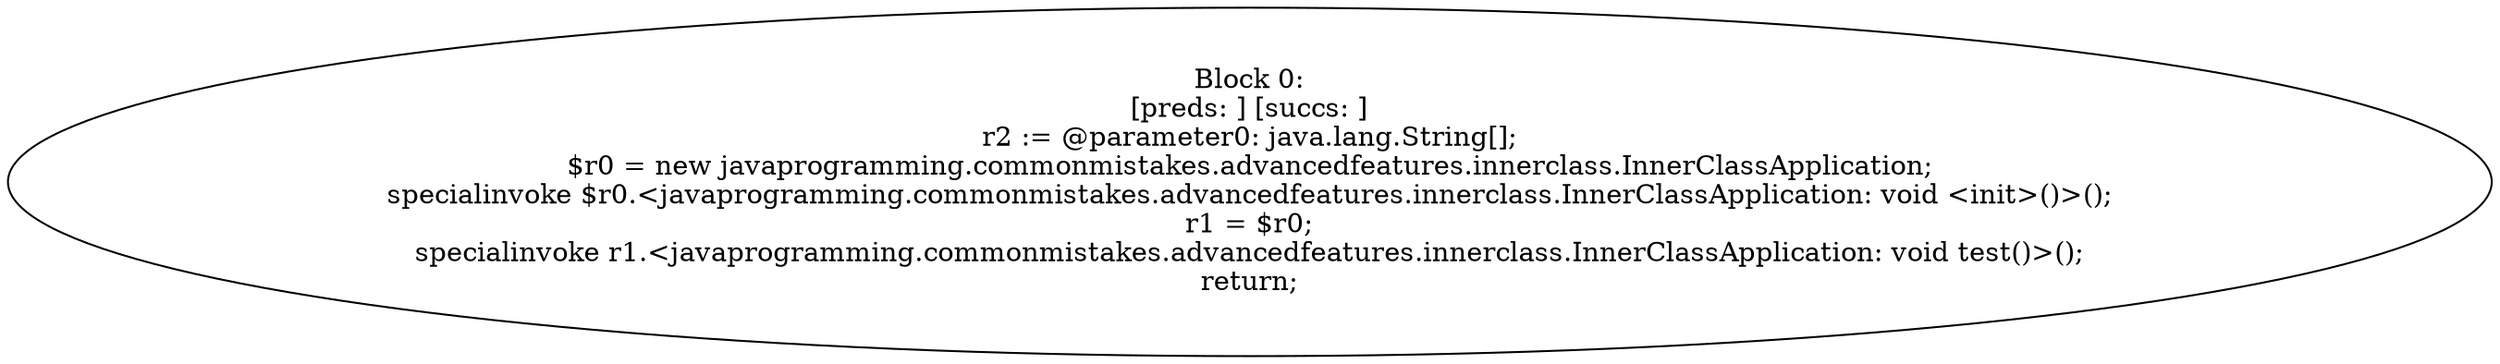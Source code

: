 digraph "unitGraph" {
    "Block 0:
[preds: ] [succs: ]
r2 := @parameter0: java.lang.String[];
$r0 = new javaprogramming.commonmistakes.advancedfeatures.innerclass.InnerClassApplication;
specialinvoke $r0.<javaprogramming.commonmistakes.advancedfeatures.innerclass.InnerClassApplication: void <init>()>();
r1 = $r0;
specialinvoke r1.<javaprogramming.commonmistakes.advancedfeatures.innerclass.InnerClassApplication: void test()>();
return;
"
}
